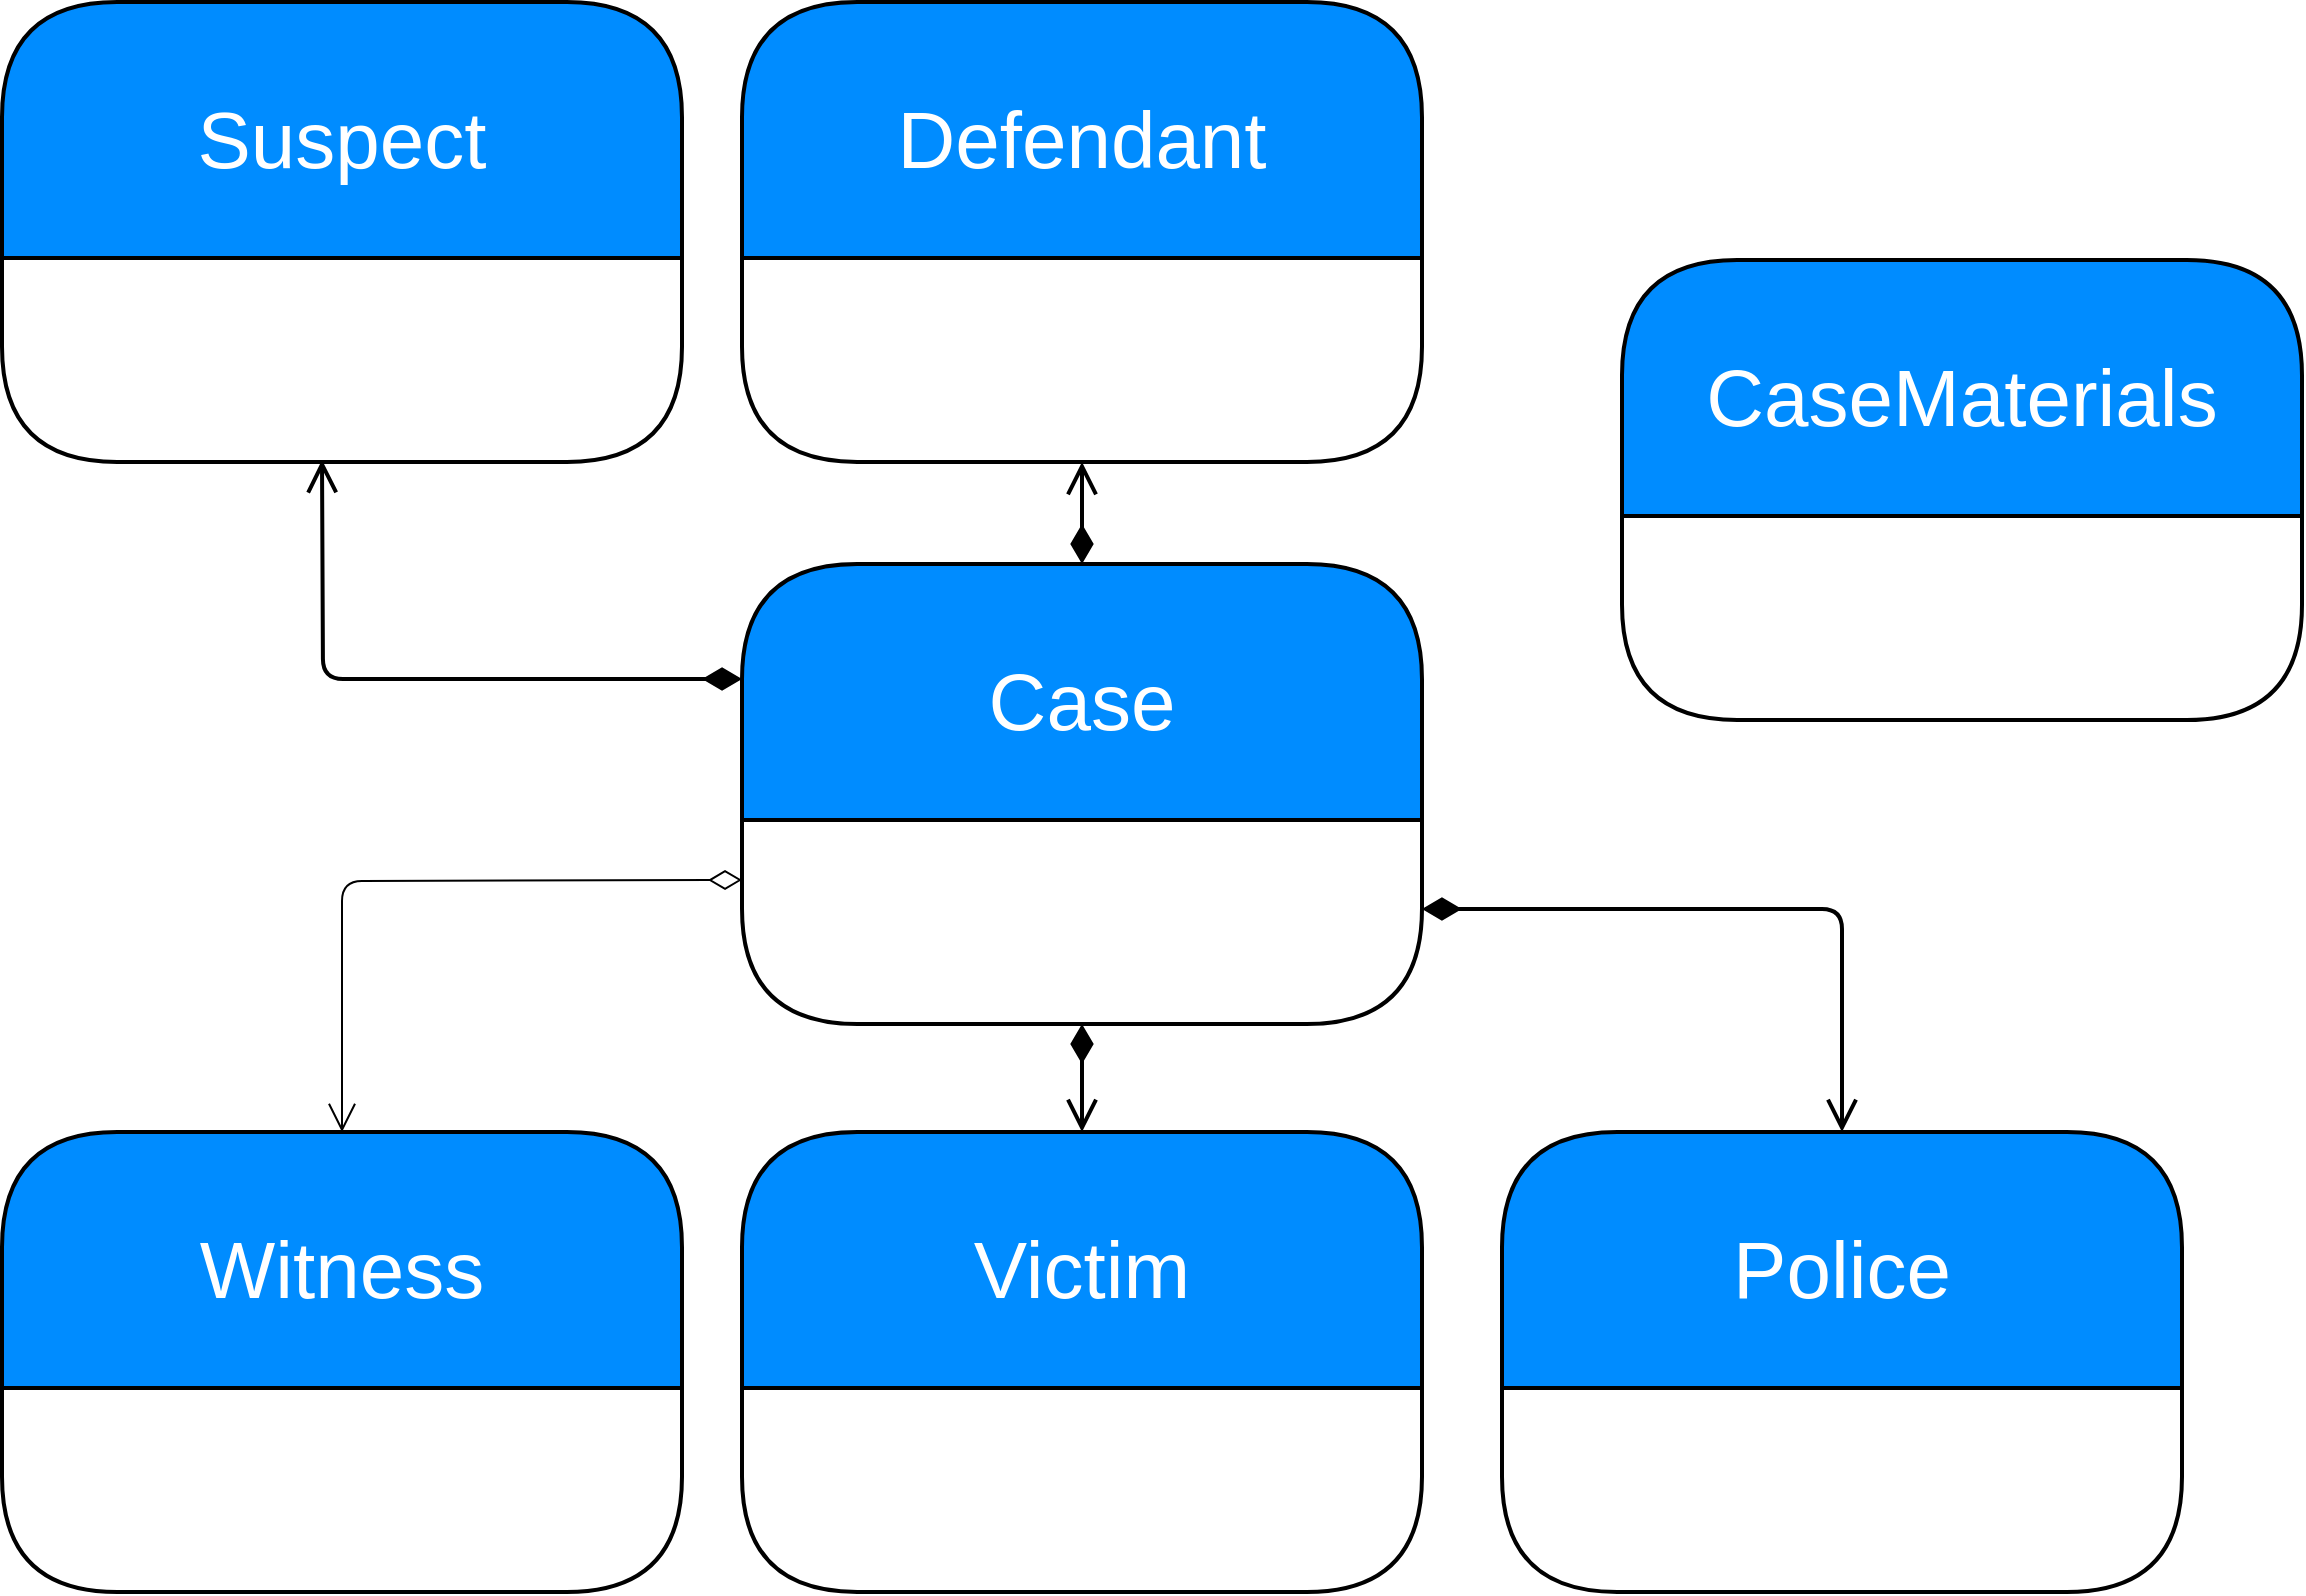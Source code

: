 <mxfile version="10.6.7" type="github"><diagram id="H_Q7ApLyEOjMmZ_94Vuf" name="Page-1"><mxGraphModel dx="4458" dy="758" grid="1" gridSize="10" guides="1" tooltips="1" connect="1" arrows="1" fold="1" page="1" pageScale="1" pageWidth="3300" pageHeight="4681" math="0" shadow="0"><root><mxCell id="0"/><mxCell id="1" parent="0"/><mxCell id="wj5hidlV_4uDnbcUVFuK-3" value="Defendant" style="swimlane;childLayout=stackLayout;horizontal=1;startSize=128;horizontalStack=0;fillColor=#008cff;fontColor=#FFFFFF;rounded=1;fontSize=40;fontStyle=0;strokeWidth=2;resizeParent=0;resizeLast=1;shadow=0;dashed=0;align=center;" parent="1" vertex="1"><mxGeometry x="370" y="211" width="340" height="230" as="geometry"><mxRectangle x="320" y="140" width="70" height="30" as="alternateBounds"/></mxGeometry></mxCell><mxCell id="7nF5R6Vp7W2PtqdgG57B-5" value="Case" style="swimlane;childLayout=stackLayout;horizontal=1;startSize=128;horizontalStack=0;fillColor=#008cff;fontColor=#FFFFFF;rounded=1;fontSize=40;fontStyle=0;strokeWidth=2;resizeParent=0;resizeLast=1;shadow=0;dashed=0;align=center;" parent="1" vertex="1"><mxGeometry x="370" y="492" width="340" height="230" as="geometry"><mxRectangle x="320" y="140" width="70" height="30" as="alternateBounds"/></mxGeometry></mxCell><mxCell id="7nF5R6Vp7W2PtqdgG57B-6" value="" style="endArrow=open;html=1;endSize=12;startArrow=diamondThin;startSize=14;startFill=1;edgeStyle=orthogonalEdgeStyle;align=left;verticalAlign=bottom;strokeWidth=2;exitX=0.5;exitY=0;exitDx=0;exitDy=0;entryX=0.5;entryY=1;entryDx=0;entryDy=0;" parent="1" source="7nF5R6Vp7W2PtqdgG57B-5" target="wj5hidlV_4uDnbcUVFuK-3" edge="1"><mxGeometry x="-1" y="3" relative="1" as="geometry"><mxPoint x="370" y="740" as="sourcePoint"/><mxPoint x="530" y="740" as="targetPoint"/></mxGeometry></mxCell><mxCell id="e5FDK0T9TwO7FKIyNlvT-1" value="Suspect" style="swimlane;childLayout=stackLayout;horizontal=1;startSize=128;horizontalStack=0;fillColor=#008cff;fontColor=#FFFFFF;rounded=1;fontSize=40;fontStyle=0;strokeWidth=2;resizeParent=0;resizeLast=1;shadow=0;dashed=0;align=center;" parent="1" vertex="1"><mxGeometry y="211" width="340" height="230" as="geometry"><mxRectangle x="320" y="140" width="70" height="30" as="alternateBounds"/></mxGeometry></mxCell><mxCell id="e5FDK0T9TwO7FKIyNlvT-2" value="" style="endArrow=open;html=1;endSize=12;startArrow=diamondThin;startSize=14;startFill=1;edgeStyle=orthogonalEdgeStyle;align=left;verticalAlign=bottom;strokeWidth=2;exitX=0;exitY=0.25;exitDx=0;exitDy=0;" parent="1" source="7nF5R6Vp7W2PtqdgG57B-5" edge="1"><mxGeometry x="-1" y="3" relative="1" as="geometry"><mxPoint x="550" y="502" as="sourcePoint"/><mxPoint x="160" y="440" as="targetPoint"/></mxGeometry></mxCell><mxCell id="YBlLtDSO9xVjkDWhxykc-1" value="Witness" style="swimlane;childLayout=stackLayout;horizontal=1;startSize=128;horizontalStack=0;fillColor=#008cff;fontColor=#FFFFFF;rounded=1;fontSize=40;fontStyle=0;strokeWidth=2;resizeParent=0;resizeLast=1;shadow=0;dashed=0;align=center;" parent="1" vertex="1"><mxGeometry y="776" width="340" height="230" as="geometry"><mxRectangle x="320" y="140" width="70" height="30" as="alternateBounds"/></mxGeometry></mxCell><mxCell id="YBlLtDSO9xVjkDWhxykc-2" value="Victim" style="swimlane;childLayout=stackLayout;horizontal=1;startSize=128;horizontalStack=0;fillColor=#008cff;fontColor=#FFFFFF;rounded=1;fontSize=40;fontStyle=0;strokeWidth=2;resizeParent=0;resizeLast=1;shadow=0;dashed=0;align=center;" parent="1" vertex="1"><mxGeometry x="370" y="776" width="340" height="230" as="geometry"><mxRectangle x="320" y="140" width="70" height="30" as="alternateBounds"/></mxGeometry></mxCell><mxCell id="YBlLtDSO9xVjkDWhxykc-3" value="" style="endArrow=open;html=1;endSize=12;startArrow=diamondThin;startSize=14;startFill=1;edgeStyle=orthogonalEdgeStyle;align=left;verticalAlign=bottom;strokeWidth=2;exitX=0.5;exitY=1;exitDx=0;exitDy=0;entryX=0.5;entryY=0;entryDx=0;entryDy=0;" parent="1" source="7nF5R6Vp7W2PtqdgG57B-5" target="YBlLtDSO9xVjkDWhxykc-2" edge="1"><mxGeometry x="-1" y="3" relative="1" as="geometry"><mxPoint x="550" y="502" as="sourcePoint"/><mxPoint x="550" y="451" as="targetPoint"/></mxGeometry></mxCell><mxCell id="YBlLtDSO9xVjkDWhxykc-4" value="Police" style="swimlane;childLayout=stackLayout;horizontal=1;startSize=128;horizontalStack=0;fillColor=#008cff;fontColor=#FFFFFF;rounded=1;fontSize=40;fontStyle=0;strokeWidth=2;resizeParent=0;resizeLast=1;shadow=0;dashed=0;align=center;" parent="1" vertex="1"><mxGeometry x="750" y="776" width="340" height="230" as="geometry"><mxRectangle x="320" y="140" width="70" height="30" as="alternateBounds"/></mxGeometry></mxCell><mxCell id="YBlLtDSO9xVjkDWhxykc-5" value="" style="endArrow=open;html=1;endSize=12;startArrow=diamondThin;startSize=14;startFill=1;edgeStyle=orthogonalEdgeStyle;align=left;verticalAlign=bottom;strokeWidth=2;exitX=1;exitY=0.75;exitDx=0;exitDy=0;entryX=0.5;entryY=0;entryDx=0;entryDy=0;" parent="1" source="7nF5R6Vp7W2PtqdgG57B-5" target="YBlLtDSO9xVjkDWhxykc-4" edge="1"><mxGeometry x="-1" y="3" relative="1" as="geometry"><mxPoint x="550" y="732" as="sourcePoint"/><mxPoint x="550" y="786" as="targetPoint"/></mxGeometry></mxCell><mxCell id="Y56_kd2ZMX9oNL97l57s-1" value="" style="endArrow=open;html=1;endSize=12;startArrow=diamondThin;startSize=14;startFill=0;edgeStyle=orthogonalEdgeStyle;align=left;verticalAlign=bottom;entryX=0.5;entryY=0;entryDx=0;entryDy=0;" parent="1" target="YBlLtDSO9xVjkDWhxykc-1" edge="1"><mxGeometry x="-1" y="3" relative="1" as="geometry"><mxPoint x="370" y="650" as="sourcePoint"/><mxPoint x="160" y="1030" as="targetPoint"/></mxGeometry></mxCell><mxCell id="rfY3l7VSoXGygFooi8ub-1" value="CaseMaterials" style="swimlane;childLayout=stackLayout;horizontal=1;startSize=128;horizontalStack=0;fillColor=#008cff;fontColor=#FFFFFF;rounded=1;fontSize=40;fontStyle=0;strokeWidth=2;resizeParent=0;resizeLast=1;shadow=0;dashed=0;align=center;" vertex="1" parent="1"><mxGeometry x="810" y="340" width="340" height="230" as="geometry"><mxRectangle x="320" y="140" width="70" height="30" as="alternateBounds"/></mxGeometry></mxCell></root></mxGraphModel></diagram></mxfile>